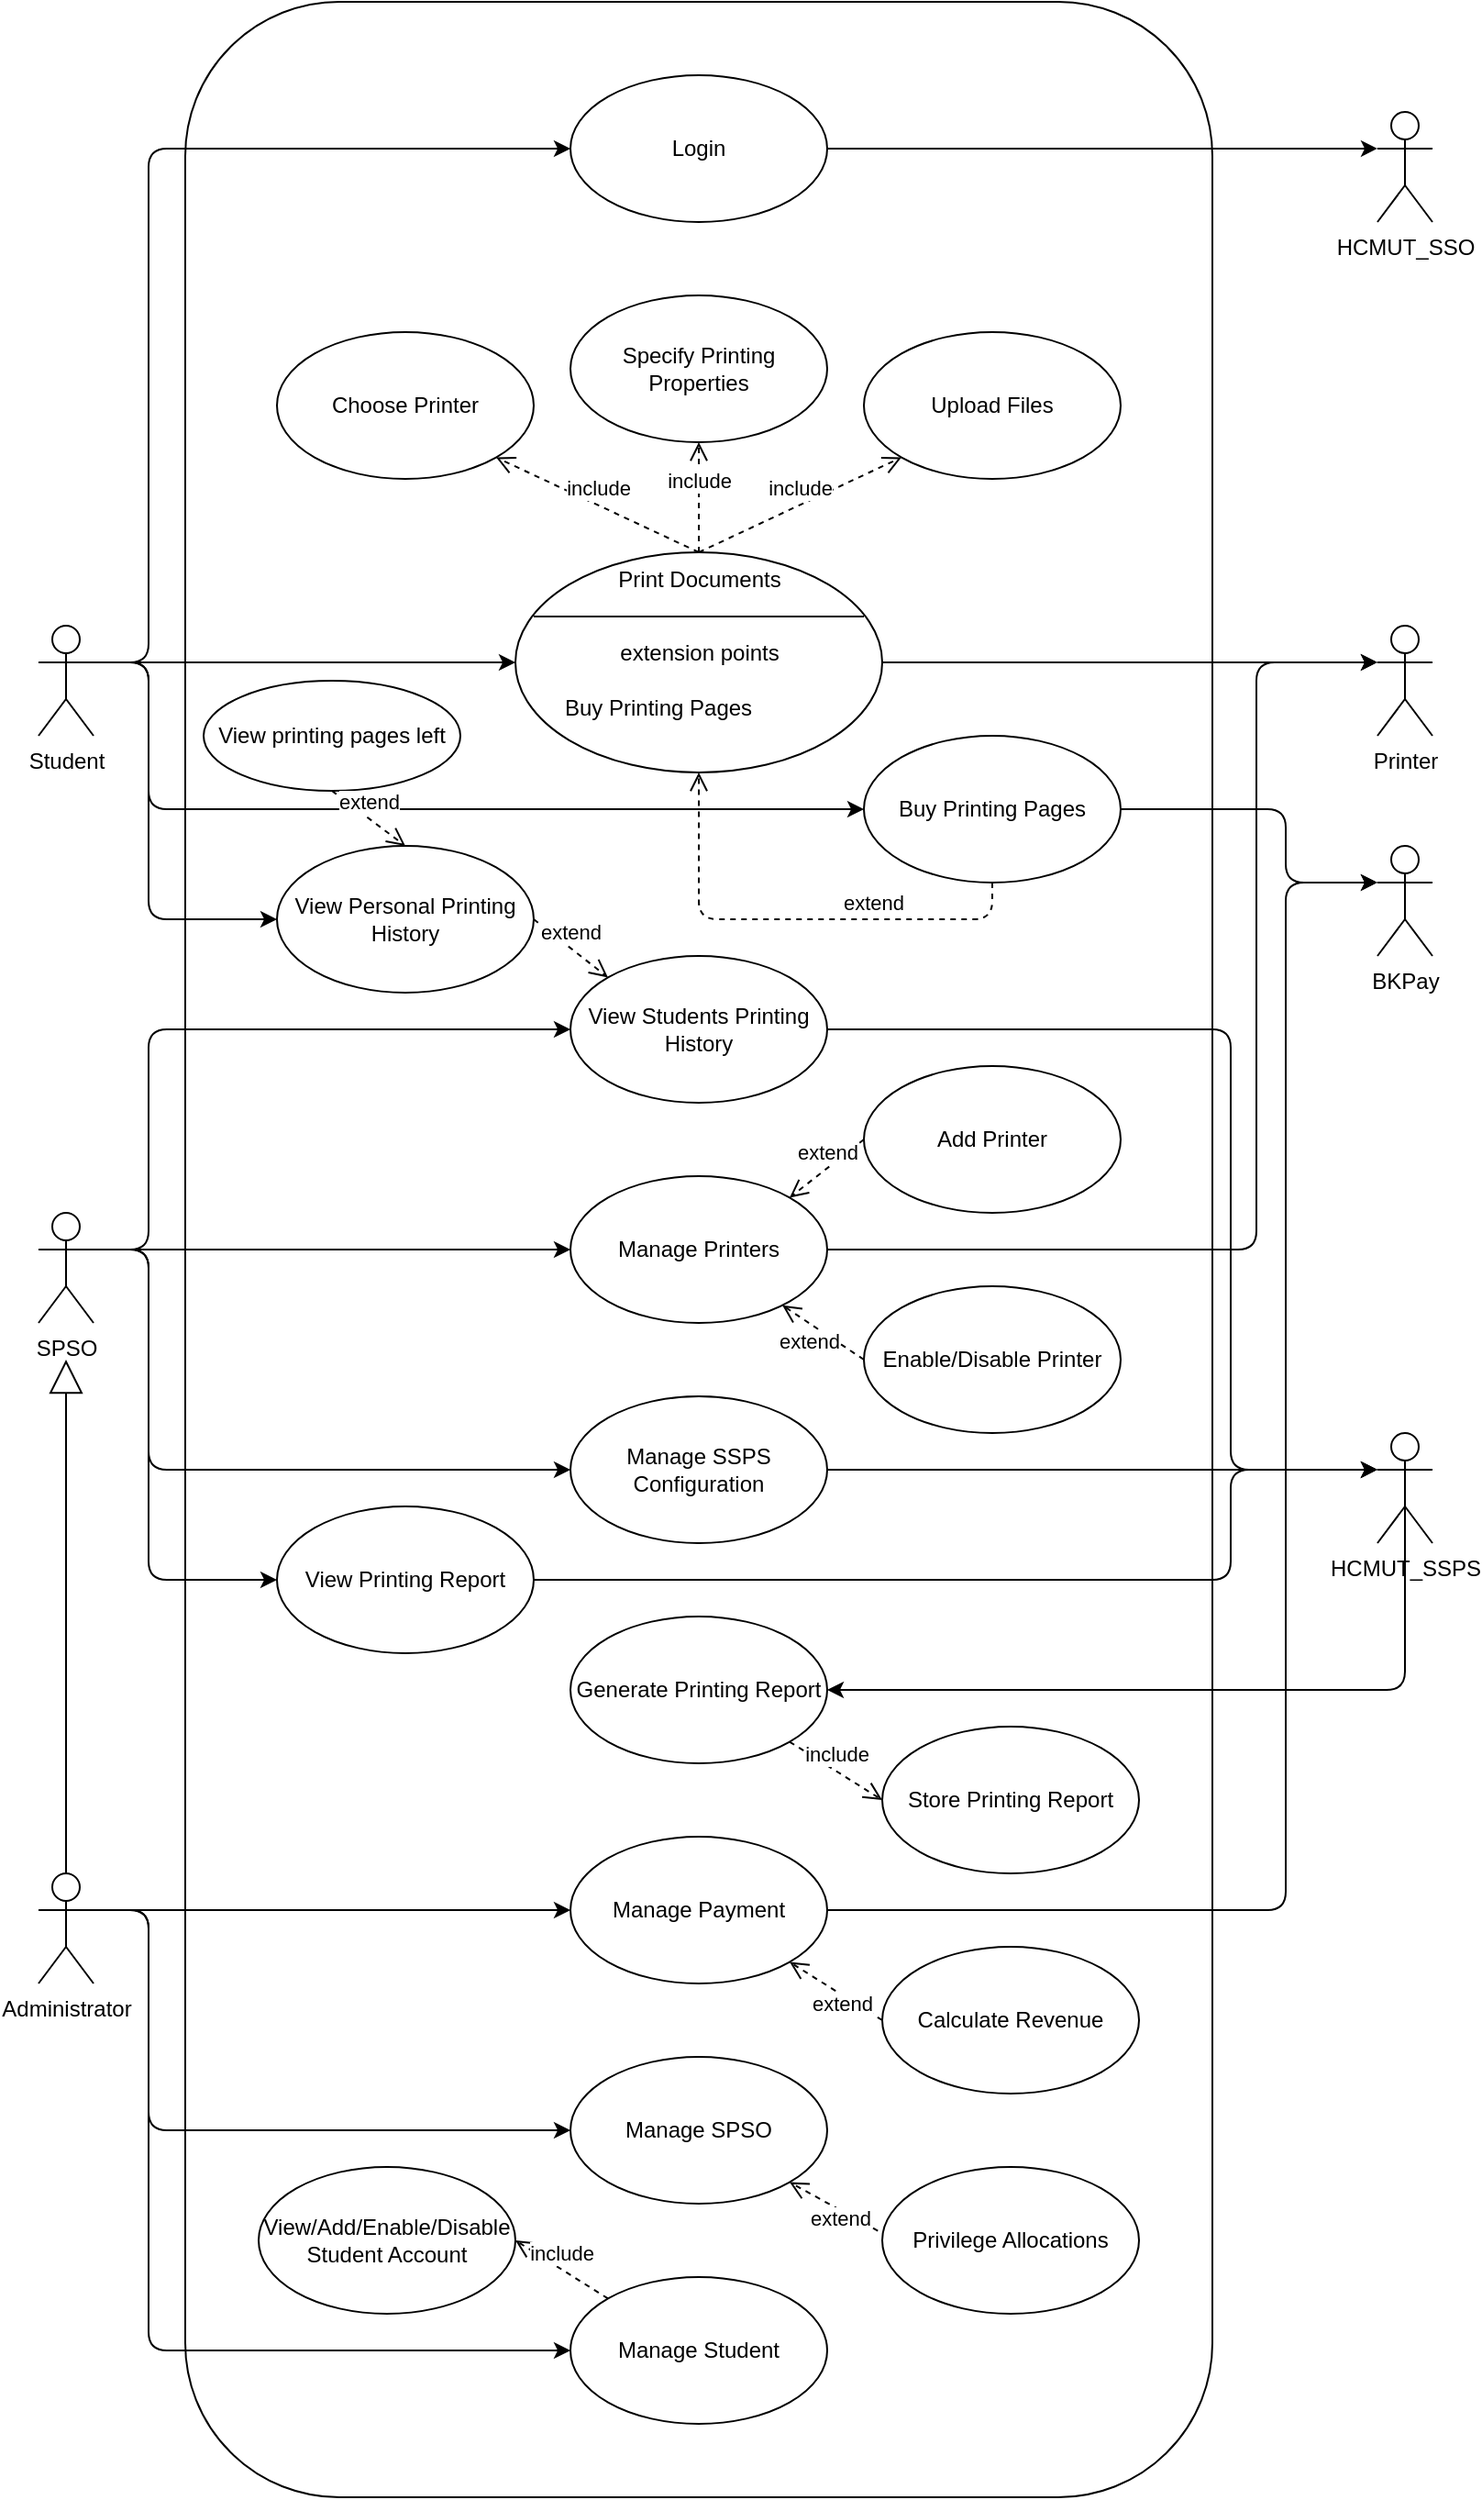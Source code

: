 <mxfile>
    <diagram id="rxY9WlwLN_OVzkIasNs6" name="System">
        <mxGraphModel dx="1006" dy="804" grid="1" gridSize="10" guides="1" tooltips="1" connect="1" arrows="1" fold="1" page="1" pageScale="1" pageWidth="850" pageHeight="1100" math="0" shadow="0">
            <root>
                <mxCell id="0"/>
                <mxCell id="1" parent="0"/>
                <mxCell id="Jy9FdeVfNQHREC3j2bAo-134" value="" style="rounded=1;whiteSpace=wrap;html=1;fillColor=none;" vertex="1" parent="1">
                    <mxGeometry x="120" y="40" width="560" height="1360" as="geometry"/>
                </mxCell>
                <mxCell id="105" style="edgeStyle=none;html=1;exitX=1;exitY=0.333;exitDx=0;exitDy=0;exitPerimeter=0;entryX=0;entryY=0.5;entryDx=0;entryDy=0;" edge="1" parent="1" source="6" target="91">
                    <mxGeometry relative="1" as="geometry">
                        <Array as="points">
                            <mxPoint x="100" y="720"/>
                            <mxPoint x="100" y="900"/>
                        </Array>
                    </mxGeometry>
                </mxCell>
                <mxCell id="89" style="edgeStyle=none;html=1;exitX=1;exitY=0.333;exitDx=0;exitDy=0;exitPerimeter=0;entryX=0;entryY=0.5;entryDx=0;entryDy=0;" edge="1" parent="1" source="7" target="58">
                    <mxGeometry relative="1" as="geometry"/>
                </mxCell>
                <mxCell id="8" value="Upload Files" style="ellipse;whiteSpace=wrap;html=1;" parent="1" vertex="1">
                    <mxGeometry x="490" y="220" width="140" height="80" as="geometry"/>
                </mxCell>
                <mxCell id="9" value="Choose Printer" style="ellipse;whiteSpace=wrap;html=1;" parent="1" vertex="1">
                    <mxGeometry x="170" y="220" width="140" height="80" as="geometry"/>
                </mxCell>
                <mxCell id="21" style="edgeStyle=none;html=1;entryX=0;entryY=0.333;entryDx=0;entryDy=0;entryPerimeter=0;" parent="1" target="15" edge="1">
                    <mxGeometry relative="1" as="geometry">
                        <mxPoint x="500" y="400" as="sourcePoint"/>
                    </mxGeometry>
                </mxCell>
                <mxCell id="18" value="Specify Printing Properties" style="ellipse;whiteSpace=wrap;html=1;" parent="1" vertex="1">
                    <mxGeometry x="330" y="200" width="140" height="80" as="geometry"/>
                </mxCell>
                <mxCell id="22" value="include" style="html=1;verticalAlign=bottom;endArrow=open;dashed=1;endSize=8;exitX=0.5;exitY=0;exitDx=0;exitDy=0;entryX=1;entryY=1;entryDx=0;entryDy=0;" parent="1" source="72" target="9" edge="1">
                    <mxGeometry relative="1" as="geometry">
                        <mxPoint x="400" y="320" as="sourcePoint"/>
                        <mxPoint x="430" y="380" as="targetPoint"/>
                    </mxGeometry>
                </mxCell>
                <mxCell id="133" style="edgeStyle=none;html=1;exitX=1;exitY=0.333;exitDx=0;exitDy=0;exitPerimeter=0;entryX=0;entryY=0.5;entryDx=0;entryDy=0;" edge="1" parent="1" source="2" target="59">
                    <mxGeometry relative="1" as="geometry">
                        <Array as="points">
                            <mxPoint x="100" y="400"/>
                            <mxPoint x="100" y="480"/>
                        </Array>
                    </mxGeometry>
                </mxCell>
                <mxCell id="2" value="Student" style="shape=umlActor;verticalLabelPosition=bottom;verticalAlign=top;html=1;" parent="1" vertex="1">
                    <mxGeometry x="40" y="380" width="30" height="60" as="geometry"/>
                </mxCell>
                <mxCell id="15" value="Printer" style="shape=umlActor;verticalLabelPosition=bottom;verticalAlign=top;html=1;" parent="1" vertex="1">
                    <mxGeometry x="770" y="380" width="30" height="60" as="geometry"/>
                </mxCell>
                <mxCell id="25" value="include" style="html=1;verticalAlign=bottom;endArrow=open;dashed=1;endSize=8;exitX=0.5;exitY=0;exitDx=0;exitDy=0;entryX=0;entryY=1;entryDx=0;entryDy=0;" parent="1" source="72" target="8" edge="1">
                    <mxGeometry relative="1" as="geometry">
                        <mxPoint x="400" y="320" as="sourcePoint"/>
                        <mxPoint x="400" y="450" as="targetPoint"/>
                    </mxGeometry>
                </mxCell>
                <mxCell id="26" value="include" style="html=1;verticalAlign=bottom;endArrow=open;dashed=1;endSize=8;exitX=0.5;exitY=0;exitDx=0;exitDy=0;entryX=0.5;entryY=1;entryDx=0;entryDy=0;" parent="1" source="72" target="18" edge="1">
                    <mxGeometry relative="1" as="geometry">
                        <mxPoint x="400" y="320" as="sourcePoint"/>
                        <mxPoint x="410" y="460" as="targetPoint"/>
                    </mxGeometry>
                </mxCell>
                <mxCell id="43" value="" style="endArrow=block;endSize=16;endFill=0;html=1;exitX=0.5;exitY=0;exitDx=0;exitDy=0;exitPerimeter=0;" parent="1" source="7" edge="1">
                    <mxGeometry width="160" relative="1" as="geometry">
                        <mxPoint x="-510" y="610" as="sourcePoint"/>
                        <mxPoint x="55" y="780" as="targetPoint"/>
                        <Array as="points"/>
                    </mxGeometry>
                </mxCell>
                <mxCell id="103" style="edgeStyle=none;html=1;exitX=1;exitY=0.5;exitDx=0;exitDy=0;entryX=0;entryY=0.333;entryDx=0;entryDy=0;entryPerimeter=0;" edge="1" parent="1" target="15">
                    <mxGeometry relative="1" as="geometry">
                        <Array as="points">
                            <mxPoint x="704" y="720"/>
                            <mxPoint x="704" y="400"/>
                        </Array>
                        <mxPoint x="464" y="720" as="sourcePoint"/>
                        <mxPoint x="746" y="380" as="targetPoint"/>
                    </mxGeometry>
                </mxCell>
                <mxCell id="102" style="edgeStyle=none;html=1;exitX=1;exitY=0.5;exitDx=0;exitDy=0;entryX=0;entryY=0.333;entryDx=0;entryDy=0;entryPerimeter=0;" edge="1" parent="1" source="58" target="60">
                    <mxGeometry relative="1" as="geometry">
                        <Array as="points">
                            <mxPoint x="720" y="1080"/>
                            <mxPoint x="720" y="520"/>
                        </Array>
                        <mxPoint x="492" y="1080" as="sourcePoint"/>
                        <mxPoint x="776" y="520" as="targetPoint"/>
                    </mxGeometry>
                </mxCell>
                <mxCell id="79" style="edgeStyle=none;html=1;exitX=1;exitY=0.5;exitDx=0;exitDy=0;entryX=0;entryY=0.333;entryDx=0;entryDy=0;entryPerimeter=0;" edge="1" parent="1" source="59" target="60">
                    <mxGeometry relative="1" as="geometry">
                        <Array as="points">
                            <mxPoint x="720" y="480"/>
                            <mxPoint x="720" y="520"/>
                        </Array>
                    </mxGeometry>
                </mxCell>
                <mxCell id="60" value="BKPay" style="shape=umlActor;verticalLabelPosition=bottom;verticalAlign=top;html=1;" vertex="1" parent="1">
                    <mxGeometry x="770" y="500" width="30" height="60" as="geometry"/>
                </mxCell>
                <mxCell id="63" value="HCMUT_SSO" style="shape=umlActor;verticalLabelPosition=bottom;verticalAlign=top;html=1;" vertex="1" parent="1">
                    <mxGeometry x="770" y="100" width="30" height="60" as="geometry"/>
                </mxCell>
                <mxCell id="80" style="edgeStyle=none;html=1;exitX=1;exitY=0.5;exitDx=0;exitDy=0;entryX=0;entryY=0.333;entryDx=0;entryDy=0;entryPerimeter=0;" edge="1" parent="1" source="64" target="63">
                    <mxGeometry relative="1" as="geometry"/>
                </mxCell>
                <mxCell id="104" style="edgeStyle=none;html=1;exitX=1;exitY=0.5;exitDx=0;exitDy=0;entryX=0;entryY=0.333;entryDx=0;entryDy=0;entryPerimeter=0;" edge="1" parent="1" source="65" target="77">
                    <mxGeometry relative="1" as="geometry">
                        <Array as="points">
                            <mxPoint x="690" y="600"/>
                            <mxPoint x="690" y="840"/>
                        </Array>
                    </mxGeometry>
                </mxCell>
                <mxCell id="88" style="edgeStyle=none;html=1;exitX=1;exitY=0.5;exitDx=0;exitDy=0;entryX=0;entryY=0.333;entryDx=0;entryDy=0;entryPerimeter=0;" edge="1" parent="1" source="66" target="77">
                    <mxGeometry relative="1" as="geometry"/>
                </mxCell>
                <mxCell id="67" value="Generate Printing Report" style="ellipse;whiteSpace=wrap;html=1;" vertex="1" parent="1">
                    <mxGeometry x="330" y="920" width="140" height="80" as="geometry"/>
                </mxCell>
                <mxCell id="71" value="" style="shape=ellipse;container=1;horizontal=1;horizontalStack=0;resizeParent=1;resizeParentMax=0;resizeLast=0;html=1;dashed=0;collapsible=0;" vertex="1" parent="1">
                    <mxGeometry x="300" y="340" width="200" height="120" as="geometry"/>
                </mxCell>
                <mxCell id="72" value="&lt;span style=&quot;&quot;&gt;Print Documents&lt;/span&gt;" style="html=1;strokeColor=none;fillColor=none;align=center;verticalAlign=middle;rotatable=0;" vertex="1" parent="71">
                    <mxGeometry width="200" height="30" as="geometry"/>
                </mxCell>
                <mxCell id="73" value="" style="line;strokeWidth=1;fillColor=none;rotatable=0;labelPosition=right;points=[];portConstraint=eastwest;dashed=0;resizeWidth=1;" vertex="1" parent="71">
                    <mxGeometry x="10" y="30" width="180" height="10" as="geometry"/>
                </mxCell>
                <mxCell id="74" value="extension points" style="text;html=1;align=center;verticalAlign=middle;rotatable=0;fillColor=none;strokeColor=none;" vertex="1" parent="71">
                    <mxGeometry y="40" width="200" height="30" as="geometry"/>
                </mxCell>
                <mxCell id="75" value="&lt;span style=&quot;text-align: center;&quot;&gt;Buy Printing Pages&lt;/span&gt;" style="text;html=1;align=left;verticalAlign=middle;rotatable=0;spacingLeft=25;fillColor=none;strokeColor=none;" vertex="1" parent="71">
                    <mxGeometry y="70" width="200" height="30" as="geometry"/>
                </mxCell>
                <mxCell id="76" value="extend" style="html=1;verticalAlign=bottom;endArrow=open;dashed=1;endSize=8;exitX=0.5;exitY=1;exitDx=0;exitDy=0;entryX=0.5;entryY=1;entryDx=0;entryDy=0;" edge="1" parent="1" source="59" target="71">
                    <mxGeometry x="-0.333" relative="1" as="geometry">
                        <mxPoint x="280" y="500" as="sourcePoint"/>
                        <mxPoint x="120" y="500" as="targetPoint"/>
                        <mxPoint x="1" as="offset"/>
                        <Array as="points">
                            <mxPoint x="560" y="540"/>
                            <mxPoint x="400" y="540"/>
                        </Array>
                    </mxGeometry>
                </mxCell>
                <mxCell id="94" style="edgeStyle=none;html=1;entryX=1;entryY=0.5;entryDx=0;entryDy=0;exitX=0.5;exitY=0.5;exitDx=0;exitDy=0;exitPerimeter=0;" edge="1" parent="1" source="77" target="67">
                    <mxGeometry relative="1" as="geometry">
                        <Array as="points">
                            <mxPoint x="785" y="960"/>
                            <mxPoint x="700" y="960"/>
                            <mxPoint x="590" y="960"/>
                        </Array>
                        <mxPoint x="770" y="902" as="sourcePoint"/>
                        <mxPoint x="470" y="982" as="targetPoint"/>
                    </mxGeometry>
                </mxCell>
                <mxCell id="82" value="Add Printer" style="ellipse;whiteSpace=wrap;html=1;" vertex="1" parent="1">
                    <mxGeometry x="490" y="620" width="140" height="80" as="geometry"/>
                </mxCell>
                <mxCell id="59" value="Buy Printing Pages" style="ellipse;whiteSpace=wrap;html=1;" vertex="1" parent="1">
                    <mxGeometry x="490" y="440" width="140" height="80" as="geometry"/>
                </mxCell>
                <mxCell id="64" value="Login" style="ellipse;whiteSpace=wrap;html=1;" vertex="1" parent="1">
                    <mxGeometry x="330" y="80" width="140" height="80" as="geometry"/>
                </mxCell>
                <mxCell id="83" value="Enable/Disable Printer" style="ellipse;whiteSpace=wrap;html=1;" vertex="1" parent="1">
                    <mxGeometry x="490" y="740" width="140" height="80" as="geometry"/>
                </mxCell>
                <mxCell id="90" value="Store Printing Report" style="ellipse;whiteSpace=wrap;html=1;" vertex="1" parent="1">
                    <mxGeometry x="500" y="980" width="140" height="80" as="geometry"/>
                </mxCell>
                <mxCell id="66" value="Manage SSPS Configuration" style="ellipse;whiteSpace=wrap;html=1;" vertex="1" parent="1">
                    <mxGeometry x="330" y="800" width="140" height="80" as="geometry"/>
                </mxCell>
                <mxCell id="111" style="edgeStyle=none;html=1;exitX=1;exitY=0.333;exitDx=0;exitDy=0;exitPerimeter=0;entryX=0;entryY=0.5;entryDx=0;entryDy=0;" edge="1" parent="1" source="7" target="108">
                    <mxGeometry relative="1" as="geometry">
                        <Array as="points">
                            <mxPoint x="100" y="1080"/>
                            <mxPoint x="100" y="1320"/>
                        </Array>
                    </mxGeometry>
                </mxCell>
                <mxCell id="106" style="edgeStyle=none;html=1;exitX=1;exitY=0.5;exitDx=0;exitDy=0;entryX=0;entryY=0.333;entryDx=0;entryDy=0;entryPerimeter=0;" edge="1" parent="1" source="91" target="77">
                    <mxGeometry relative="1" as="geometry">
                        <mxPoint x="730" y="840" as="targetPoint"/>
                        <Array as="points">
                            <mxPoint x="690" y="900"/>
                            <mxPoint x="690" y="840"/>
                        </Array>
                    </mxGeometry>
                </mxCell>
                <mxCell id="92" value="include" style="html=1;verticalAlign=bottom;endArrow=open;dashed=1;endSize=8;exitX=1;exitY=1;exitDx=0;exitDy=0;entryX=0;entryY=0.5;entryDx=0;entryDy=0;" edge="1" parent="1" source="67" target="90">
                    <mxGeometry relative="1" as="geometry">
                        <mxPoint x="459.497" y="758.284" as="sourcePoint"/>
                        <mxPoint x="500" y="790" as="targetPoint"/>
                        <mxPoint as="offset"/>
                    </mxGeometry>
                </mxCell>
                <mxCell id="77" value="HCMUT_SSPS" style="shape=umlActor;verticalLabelPosition=bottom;verticalAlign=top;html=1;" vertex="1" parent="1">
                    <mxGeometry x="770" y="820" width="30" height="60" as="geometry"/>
                </mxCell>
                <mxCell id="96" style="edgeStyle=none;html=1;exitX=1;exitY=0.333;exitDx=0;exitDy=0;exitPerimeter=0;entryX=0;entryY=0.5;entryDx=0;entryDy=0;" edge="1" parent="1" source="2" target="64">
                    <mxGeometry relative="1" as="geometry">
                        <mxPoint x="80" y="410" as="sourcePoint"/>
                        <mxPoint x="310" y="410" as="targetPoint"/>
                        <Array as="points">
                            <mxPoint x="100" y="400"/>
                            <mxPoint x="100" y="120"/>
                        </Array>
                    </mxGeometry>
                </mxCell>
                <mxCell id="97" style="edgeStyle=none;html=1;exitX=1;exitY=0.333;exitDx=0;exitDy=0;exitPerimeter=0;entryX=0;entryY=0.5;entryDx=0;entryDy=0;" edge="1" parent="1" source="2" target="68">
                    <mxGeometry relative="1" as="geometry">
                        <mxPoint x="80" y="410" as="sourcePoint"/>
                        <mxPoint x="310" y="410" as="targetPoint"/>
                        <Array as="points">
                            <mxPoint x="100" y="400"/>
                            <mxPoint x="100" y="540"/>
                        </Array>
                    </mxGeometry>
                </mxCell>
                <mxCell id="98" style="edgeStyle=none;html=1;exitX=1;exitY=0.333;exitDx=0;exitDy=0;exitPerimeter=0;entryX=0;entryY=0.5;entryDx=0;entryDy=0;" edge="1" parent="1" source="6" target="56">
                    <mxGeometry relative="1" as="geometry">
                        <mxPoint x="80" y="410" as="sourcePoint"/>
                        <mxPoint x="310" y="410" as="targetPoint"/>
                    </mxGeometry>
                </mxCell>
                <mxCell id="99" style="edgeStyle=none;html=1;exitX=1;exitY=0.333;exitDx=0;exitDy=0;exitPerimeter=0;entryX=0;entryY=0.5;entryDx=0;entryDy=0;" edge="1" parent="1" source="6" target="65">
                    <mxGeometry relative="1" as="geometry">
                        <mxPoint x="80" y="730" as="sourcePoint"/>
                        <mxPoint x="340" y="730" as="targetPoint"/>
                        <Array as="points">
                            <mxPoint x="100" y="720"/>
                            <mxPoint x="100" y="600"/>
                        </Array>
                    </mxGeometry>
                </mxCell>
                <mxCell id="100" style="edgeStyle=none;html=1;exitX=1;exitY=0.333;exitDx=0;exitDy=0;exitPerimeter=0;entryX=0;entryY=0.5;entryDx=0;entryDy=0;" edge="1" parent="1" source="6" target="66">
                    <mxGeometry relative="1" as="geometry">
                        <mxPoint x="80" y="730" as="sourcePoint"/>
                        <mxPoint x="340" y="730" as="targetPoint"/>
                        <Array as="points">
                            <mxPoint x="100" y="720"/>
                            <mxPoint x="100" y="840"/>
                        </Array>
                    </mxGeometry>
                </mxCell>
                <mxCell id="107" value="Manage SPSO" style="ellipse;whiteSpace=wrap;html=1;" vertex="1" parent="1">
                    <mxGeometry x="330" y="1160" width="140" height="80" as="geometry"/>
                </mxCell>
                <mxCell id="58" value="Manage Payment" style="ellipse;whiteSpace=wrap;html=1;" vertex="1" parent="1">
                    <mxGeometry x="330" y="1040" width="140" height="80" as="geometry"/>
                </mxCell>
                <mxCell id="56" value="Manage Printers" style="ellipse;whiteSpace=wrap;html=1;" vertex="1" parent="1">
                    <mxGeometry x="330" y="680" width="140" height="80" as="geometry"/>
                </mxCell>
                <mxCell id="65" value="View Students Printing History" style="ellipse;whiteSpace=wrap;html=1;" vertex="1" parent="1">
                    <mxGeometry x="330" y="560" width="140" height="80" as="geometry"/>
                </mxCell>
                <mxCell id="6" value="SPSO" style="shape=umlActor;verticalLabelPosition=bottom;verticalAlign=top;html=1;" parent="1" vertex="1">
                    <mxGeometry x="40" y="700" width="30" height="60" as="geometry"/>
                </mxCell>
                <mxCell id="91" value="View Printing Report" style="ellipse;whiteSpace=wrap;html=1;" vertex="1" parent="1">
                    <mxGeometry x="170" y="860" width="140" height="80" as="geometry"/>
                </mxCell>
                <mxCell id="108" value="Manage Student" style="ellipse;whiteSpace=wrap;html=1;" vertex="1" parent="1">
                    <mxGeometry x="330" y="1280" width="140" height="80" as="geometry"/>
                </mxCell>
                <mxCell id="109" style="edgeStyle=none;html=1;exitX=1;exitY=0.333;exitDx=0;exitDy=0;exitPerimeter=0;entryX=0;entryY=0.5;entryDx=0;entryDy=0;" edge="1" parent="1" source="7" target="107">
                    <mxGeometry relative="1" as="geometry">
                        <mxPoint x="80" y="1090" as="sourcePoint"/>
                        <mxPoint x="340" y="1090" as="targetPoint"/>
                        <Array as="points">
                            <mxPoint x="100" y="1080"/>
                            <mxPoint x="100" y="1200"/>
                        </Array>
                    </mxGeometry>
                </mxCell>
                <mxCell id="7" value="Administrator" style="shape=umlActor;verticalLabelPosition=bottom;verticalAlign=top;html=1;" parent="1" vertex="1">
                    <mxGeometry x="40" y="1060" width="30" height="60" as="geometry"/>
                </mxCell>
                <mxCell id="113" value="Calculate Revenue" style="ellipse;whiteSpace=wrap;html=1;" vertex="1" parent="1">
                    <mxGeometry x="500" y="1100" width="140" height="80" as="geometry"/>
                </mxCell>
                <mxCell id="119" value="View printing pages left" style="ellipse;whiteSpace=wrap;html=1;" vertex="1" parent="1">
                    <mxGeometry x="130" y="410" width="140" height="60" as="geometry"/>
                </mxCell>
                <mxCell id="19" style="edgeStyle=none;html=1;exitX=1;exitY=0.333;exitDx=0;exitDy=0;exitPerimeter=0;" parent="1" source="2" target="71" edge="1">
                    <mxGeometry relative="1" as="geometry">
                        <mxPoint x="330.0" y="360" as="targetPoint"/>
                    </mxGeometry>
                </mxCell>
                <mxCell id="68" value="View Personal Printing History" style="ellipse;whiteSpace=wrap;html=1;" vertex="1" parent="1">
                    <mxGeometry x="170" y="500" width="140" height="80" as="geometry"/>
                </mxCell>
                <mxCell id="121" value="extend" style="html=1;verticalAlign=bottom;endArrow=open;dashed=1;endSize=8;exitX=0;exitY=0.5;exitDx=0;exitDy=0;entryX=1;entryY=0;entryDx=0;entryDy=0;" edge="1" parent="1" source="82" target="56">
                    <mxGeometry relative="1" as="geometry">
                        <mxPoint x="480" y="670" as="sourcePoint"/>
                        <mxPoint x="320" y="670" as="targetPoint"/>
                        <mxPoint as="offset"/>
                    </mxGeometry>
                </mxCell>
                <mxCell id="122" value="extend" style="html=1;verticalAlign=bottom;endArrow=open;dashed=1;endSize=8;exitX=0;exitY=0.5;exitDx=0;exitDy=0;" edge="1" parent="1" source="83" target="56">
                    <mxGeometry x="-0.065" y="17" relative="1" as="geometry">
                        <mxPoint x="500" y="670" as="sourcePoint"/>
                        <mxPoint x="459.497" y="701.716" as="targetPoint"/>
                        <mxPoint y="-1" as="offset"/>
                    </mxGeometry>
                </mxCell>
                <mxCell id="124" value="extend" style="html=1;verticalAlign=bottom;endArrow=open;dashed=1;endSize=8;exitX=0;exitY=0.5;exitDx=0;exitDy=0;entryX=1;entryY=1;entryDx=0;entryDy=0;" edge="1" parent="1" source="113" target="58">
                    <mxGeometry x="-0.387" y="12" relative="1" as="geometry">
                        <mxPoint x="484.44" y="1159.63" as="sourcePoint"/>
                        <mxPoint x="439.995" y="1130.0" as="targetPoint"/>
                        <mxPoint as="offset"/>
                    </mxGeometry>
                </mxCell>
                <mxCell id="127" value="Privilege Allocations" style="ellipse;whiteSpace=wrap;html=1;" vertex="1" parent="1">
                    <mxGeometry x="500" y="1220" width="140" height="80" as="geometry"/>
                </mxCell>
                <mxCell id="128" value="View/Add/Enable/Disable Student Account" style="ellipse;whiteSpace=wrap;html=1;" vertex="1" parent="1">
                    <mxGeometry x="160" y="1220" width="140" height="80" as="geometry"/>
                </mxCell>
                <mxCell id="129" value="extend" style="html=1;verticalAlign=bottom;endArrow=open;dashed=1;endSize=8;exitX=-0.017;exitY=0.435;exitDx=0;exitDy=0;entryX=1;entryY=1;entryDx=0;entryDy=0;exitPerimeter=0;" edge="1" parent="1" source="127" target="107">
                    <mxGeometry x="-0.387" y="12" relative="1" as="geometry">
                        <mxPoint x="510" y="1140" as="sourcePoint"/>
                        <mxPoint x="459.497" y="1118.284" as="targetPoint"/>
                        <mxPoint as="offset"/>
                    </mxGeometry>
                </mxCell>
                <mxCell id="132" value="include" style="html=1;verticalAlign=bottom;endArrow=open;dashed=1;endSize=8;exitX=0;exitY=0;exitDx=0;exitDy=0;entryX=1;entryY=0.5;entryDx=0;entryDy=0;" edge="1" parent="1" source="108" target="128">
                    <mxGeometry relative="1" as="geometry">
                        <mxPoint x="487.223" y="1283.44" as="sourcePoint"/>
                        <mxPoint x="528.0" y="1315.0" as="targetPoint"/>
                        <mxPoint as="offset"/>
                        <Array as="points"/>
                    </mxGeometry>
                </mxCell>
                <mxCell id="z7eWb2TsPnCCRW73bat6-134" value="extend" style="html=1;verticalAlign=bottom;endArrow=open;dashed=1;endSize=8;exitX=1;exitY=0.5;exitDx=0;exitDy=0;entryX=0;entryY=0;entryDx=0;entryDy=0;" edge="1" parent="1" source="68" target="65">
                    <mxGeometry relative="1" as="geometry">
                        <mxPoint x="500" y="670" as="sourcePoint"/>
                        <mxPoint x="459.288" y="701.597" as="targetPoint"/>
                        <mxPoint as="offset"/>
                    </mxGeometry>
                </mxCell>
                <mxCell id="z7eWb2TsPnCCRW73bat6-135" value="extend" style="html=1;verticalAlign=bottom;endArrow=open;dashed=1;endSize=8;entryX=0.5;entryY=0;entryDx=0;entryDy=0;" edge="1" parent="1" target="68">
                    <mxGeometry relative="1" as="geometry">
                        <mxPoint x="200" y="470" as="sourcePoint"/>
                        <mxPoint x="360.503" y="581.716" as="targetPoint"/>
                        <mxPoint as="offset"/>
                    </mxGeometry>
                </mxCell>
            </root>
        </mxGraphModel>
    </diagram>
    <diagram id="9YGToSutav_8-7nSSWgZ" name="Print Documents">
        <mxGraphModel dx="880" dy="-396" grid="1" gridSize="10" guides="1" tooltips="1" connect="1" arrows="1" fold="1" page="1" pageScale="1" pageWidth="850" pageHeight="1100" math="0" shadow="0">
            <root>
                <mxCell id="0"/>
                <mxCell id="1" parent="0"/>
                <mxCell id="-KRwLj1AghcuRzSM5pnS-1" value="Upload Files" style="ellipse;whiteSpace=wrap;html=1;" vertex="1" parent="1">
                    <mxGeometry x="490" y="1340" width="140" height="80" as="geometry"/>
                </mxCell>
                <mxCell id="-KRwLj1AghcuRzSM5pnS-20" value="extend" style="html=1;verticalAlign=bottom;endArrow=open;dashed=1;endSize=8;exitX=0.5;exitY=0;exitDx=0;exitDy=0;entryX=0.5;entryY=1;entryDx=0;entryDy=0;" edge="1" parent="1" source="-KRwLj1AghcuRzSM5pnS-18" target="-KRwLj1AghcuRzSM5pnS-12">
                    <mxGeometry relative="1" as="geometry">
                        <mxPoint x="-310" y="1670" as="sourcePoint"/>
                        <mxPoint x="-460.0" y="1670" as="targetPoint"/>
                        <mxPoint as="offset"/>
                    </mxGeometry>
                </mxCell>
                <mxCell id="-KRwLj1AghcuRzSM5pnS-21" value="" style="rounded=1;whiteSpace=wrap;html=1;fillColor=none;" vertex="1" parent="1">
                    <mxGeometry x="140" y="1300" width="520" height="480" as="geometry"/>
                </mxCell>
                <mxCell id="-KRwLj1AghcuRzSM5pnS-2" value="Choose Printer" style="ellipse;whiteSpace=wrap;html=1;" vertex="1" parent="1">
                    <mxGeometry x="170" y="1340" width="140" height="80" as="geometry"/>
                </mxCell>
                <mxCell id="-KRwLj1AghcuRzSM5pnS-3" style="edgeStyle=none;html=1;entryX=0;entryY=0.333;entryDx=0;entryDy=0;entryPerimeter=0;" edge="1" parent="1" target="-KRwLj1AghcuRzSM5pnS-8">
                    <mxGeometry relative="1" as="geometry">
                        <mxPoint x="500" y="1520" as="sourcePoint"/>
                    </mxGeometry>
                </mxCell>
                <mxCell id="-KRwLj1AghcuRzSM5pnS-4" value="Specify Printing Properties" style="ellipse;whiteSpace=wrap;html=1;" vertex="1" parent="1">
                    <mxGeometry x="330" y="1320" width="140" height="80" as="geometry"/>
                </mxCell>
                <mxCell id="-KRwLj1AghcuRzSM5pnS-5" value="include" style="html=1;verticalAlign=bottom;endArrow=open;dashed=1;endSize=8;exitX=0.5;exitY=0;exitDx=0;exitDy=0;entryX=1;entryY=1;entryDx=0;entryDy=0;" edge="1" parent="1" source="-KRwLj1AghcuRzSM5pnS-13" target="-KRwLj1AghcuRzSM5pnS-2">
                    <mxGeometry relative="1" as="geometry">
                        <mxPoint x="400" y="1440" as="sourcePoint"/>
                        <mxPoint x="430" y="1500" as="targetPoint"/>
                    </mxGeometry>
                </mxCell>
                <mxCell id="-KRwLj1AghcuRzSM5pnS-6" style="edgeStyle=none;html=1;exitX=1;exitY=0.333;exitDx=0;exitDy=0;exitPerimeter=0;entryX=0;entryY=0.5;entryDx=0;entryDy=0;" edge="1" parent="1" source="-KRwLj1AghcuRzSM5pnS-7" target="-KRwLj1AghcuRzSM5pnS-18">
                    <mxGeometry relative="1" as="geometry">
                        <Array as="points">
                            <mxPoint x="80" y="1520"/>
                            <mxPoint x="80" y="1720"/>
                        </Array>
                    </mxGeometry>
                </mxCell>
                <mxCell id="-KRwLj1AghcuRzSM5pnS-7" value="Student" style="shape=umlActor;verticalLabelPosition=bottom;verticalAlign=top;html=1;" vertex="1" parent="1">
                    <mxGeometry x="40" y="1500" width="30" height="60" as="geometry"/>
                </mxCell>
                <mxCell id="-KRwLj1AghcuRzSM5pnS-8" value="Printer" style="shape=umlActor;verticalLabelPosition=bottom;verticalAlign=top;html=1;" vertex="1" parent="1">
                    <mxGeometry x="730" y="1500" width="30" height="60" as="geometry"/>
                </mxCell>
                <mxCell id="-KRwLj1AghcuRzSM5pnS-9" value="include" style="html=1;verticalAlign=bottom;endArrow=open;dashed=1;endSize=8;exitX=0.5;exitY=0;exitDx=0;exitDy=0;entryX=0;entryY=1;entryDx=0;entryDy=0;" edge="1" parent="1" source="-KRwLj1AghcuRzSM5pnS-13" target="-KRwLj1AghcuRzSM5pnS-1">
                    <mxGeometry relative="1" as="geometry">
                        <mxPoint x="400" y="1440" as="sourcePoint"/>
                        <mxPoint x="400" y="1570" as="targetPoint"/>
                    </mxGeometry>
                </mxCell>
                <mxCell id="-KRwLj1AghcuRzSM5pnS-10" value="include" style="html=1;verticalAlign=bottom;endArrow=open;dashed=1;endSize=8;exitX=0.5;exitY=0;exitDx=0;exitDy=0;entryX=0.5;entryY=1;entryDx=0;entryDy=0;" edge="1" parent="1" source="-KRwLj1AghcuRzSM5pnS-13" target="-KRwLj1AghcuRzSM5pnS-4">
                    <mxGeometry relative="1" as="geometry">
                        <mxPoint x="400" y="1440" as="sourcePoint"/>
                        <mxPoint x="410" y="1580" as="targetPoint"/>
                    </mxGeometry>
                </mxCell>
                <mxCell id="-KRwLj1AghcuRzSM5pnS-11" value="BKPay" style="shape=umlActor;verticalLabelPosition=bottom;verticalAlign=top;html=1;" vertex="1" parent="1">
                    <mxGeometry x="730" y="1700" width="30" height="60" as="geometry"/>
                </mxCell>
                <mxCell id="-KRwLj1AghcuRzSM5pnS-12" value="" style="shape=ellipse;container=1;horizontal=1;horizontalStack=0;resizeParent=1;resizeParentMax=0;resizeLast=0;html=1;dashed=0;collapsible=0;" vertex="1" parent="1">
                    <mxGeometry x="300" y="1460" width="200" height="120" as="geometry"/>
                </mxCell>
                <mxCell id="-KRwLj1AghcuRzSM5pnS-13" value="&lt;span style=&quot;&quot;&gt;Print Documents&lt;/span&gt;" style="html=1;strokeColor=none;fillColor=none;align=center;verticalAlign=middle;rotatable=0;" vertex="1" parent="-KRwLj1AghcuRzSM5pnS-12">
                    <mxGeometry width="200" height="30" as="geometry"/>
                </mxCell>
                <mxCell id="-KRwLj1AghcuRzSM5pnS-14" value="" style="line;strokeWidth=1;fillColor=none;rotatable=0;labelPosition=right;points=[];portConstraint=eastwest;dashed=0;resizeWidth=1;" vertex="1" parent="-KRwLj1AghcuRzSM5pnS-12">
                    <mxGeometry x="10" y="30" width="180" height="10" as="geometry"/>
                </mxCell>
                <mxCell id="-KRwLj1AghcuRzSM5pnS-15" value="extension points" style="text;html=1;align=center;verticalAlign=middle;rotatable=0;fillColor=none;strokeColor=none;" vertex="1" parent="-KRwLj1AghcuRzSM5pnS-12">
                    <mxGeometry y="40" width="200" height="30" as="geometry"/>
                </mxCell>
                <mxCell id="-KRwLj1AghcuRzSM5pnS-16" value="&lt;span style=&quot;text-align: center;&quot;&gt;Buy Printing Pages&lt;/span&gt;" style="text;html=1;align=left;verticalAlign=middle;rotatable=0;spacingLeft=25;fillColor=none;strokeColor=none;" vertex="1" parent="-KRwLj1AghcuRzSM5pnS-12">
                    <mxGeometry y="70" width="200" height="30" as="geometry"/>
                </mxCell>
                <mxCell id="-KRwLj1AghcuRzSM5pnS-17" style="edgeStyle=none;html=1;exitX=1;exitY=0.5;exitDx=0;exitDy=0;entryX=0;entryY=0.333;entryDx=0;entryDy=0;entryPerimeter=0;" edge="1" parent="1" source="-KRwLj1AghcuRzSM5pnS-18" target="-KRwLj1AghcuRzSM5pnS-11">
                    <mxGeometry relative="1" as="geometry"/>
                </mxCell>
                <mxCell id="-KRwLj1AghcuRzSM5pnS-18" value="Buy Printing Pages" style="ellipse;whiteSpace=wrap;html=1;" vertex="1" parent="1">
                    <mxGeometry x="330" y="1680" width="140" height="80" as="geometry"/>
                </mxCell>
                <mxCell id="-KRwLj1AghcuRzSM5pnS-19" style="edgeStyle=none;html=1;exitX=1;exitY=0.333;exitDx=0;exitDy=0;exitPerimeter=0;" edge="1" parent="1" source="-KRwLj1AghcuRzSM5pnS-7" target="-KRwLj1AghcuRzSM5pnS-12">
                    <mxGeometry relative="1" as="geometry">
                        <mxPoint x="330.0" y="1480" as="targetPoint"/>
                    </mxGeometry>
                </mxCell>
            </root>
        </mxGraphModel>
    </diagram>
    <diagram id="U0W11r07Au975HFdBn_z" name="Login">
        <mxGraphModel dx="587" dy="469" grid="1" gridSize="10" guides="1" tooltips="1" connect="1" arrows="1" fold="1" page="1" pageScale="1" pageWidth="850" pageHeight="1100" math="0" shadow="0">
            <root>
                <mxCell id="0"/>
                <mxCell id="1" parent="0"/>
                <mxCell id="0jEQ4K2evg_f3bF1TvLU-1" value="" style="rounded=1;whiteSpace=wrap;html=1;fillColor=none;" vertex="1" parent="1">
                    <mxGeometry x="240" y="80" width="360" height="280" as="geometry"/>
                </mxCell>
                <mxCell id="J3IEcjRrBOwC5aj0iMPd-2" style="edgeStyle=none;html=1;exitX=1;exitY=0.333;exitDx=0;exitDy=0;exitPerimeter=0;entryX=0;entryY=0.5;entryDx=0;entryDy=0;endArrow=classic;endFill=1;" edge="1" parent="1" source="pAw-ADSLUiAoPddI6pAF-12" target="pAw-ADSLUiAoPddI6pAF-14">
                    <mxGeometry relative="1" as="geometry">
                        <Array as="points">
                            <mxPoint x="220" y="161"/>
                            <mxPoint x="220" y="240"/>
                        </Array>
                    </mxGeometry>
                </mxCell>
                <mxCell id="pAw-ADSLUiAoPddI6pAF-12" value="Student" style="shape=umlActor;verticalLabelPosition=bottom;verticalAlign=top;html=1;" vertex="1" parent="1">
                    <mxGeometry x="160" y="140" width="30" height="62" as="geometry"/>
                </mxCell>
                <mxCell id="J3IEcjRrBOwC5aj0iMPd-3" style="edgeStyle=none;html=1;exitX=1;exitY=0.5;exitDx=0;exitDy=0;entryX=0;entryY=0.333;entryDx=0;entryDy=0;entryPerimeter=0;endArrow=classic;endFill=1;" edge="1" parent="1" source="pAw-ADSLUiAoPddI6pAF-14" target="J3IEcjRrBOwC5aj0iMPd-1">
                    <mxGeometry relative="1" as="geometry"/>
                </mxCell>
                <mxCell id="pAw-ADSLUiAoPddI6pAF-14" value="Login" style="ellipse;whiteSpace=wrap;html=1;" vertex="1" parent="1">
                    <mxGeometry x="290" y="199" width="140" height="80" as="geometry"/>
                </mxCell>
                <mxCell id="J3IEcjRrBOwC5aj0iMPd-1" value="HCMUT_SSO" style="shape=umlActor;verticalLabelPosition=bottom;verticalAlign=top;html=1;" vertex="1" parent="1">
                    <mxGeometry x="650" y="217" width="30" height="62" as="geometry"/>
                </mxCell>
                <mxCell id="fIcFixNAyECaVGGKwajv-1" value="Change Password&amp;nbsp;" style="ellipse;whiteSpace=wrap;html=1;" vertex="1" parent="1">
                    <mxGeometry x="420" y="100" width="140" height="80" as="geometry"/>
                </mxCell>
                <mxCell id="21wwVRf7snCuCDkr_e9z-2" value="extend" style="html=1;verticalAlign=bottom;endArrow=open;dashed=1;endSize=8;exitX=0;exitY=1;exitDx=0;exitDy=0;entryX=1;entryY=0;entryDx=0;entryDy=0;" edge="1" parent="1" source="fIcFixNAyECaVGGKwajv-1" target="pAw-ADSLUiAoPddI6pAF-14">
                    <mxGeometry relative="1" as="geometry">
                        <mxPoint x="430.0" y="180.0" as="sourcePoint"/>
                        <mxPoint x="270.0" y="180.0" as="targetPoint"/>
                        <mxPoint as="offset"/>
                    </mxGeometry>
                </mxCell>
                <mxCell id="tjYEqISgnYH4C-8hyxrw-2" style="edgeStyle=none;html=1;exitX=1;exitY=0.333;exitDx=0;exitDy=0;exitPerimeter=0;entryX=0;entryY=0.5;entryDx=0;entryDy=0;" edge="1" parent="1" source="ggEKf-x5aFvkU_zhfuhS-1" target="pAw-ADSLUiAoPddI6pAF-14">
                    <mxGeometry relative="1" as="geometry">
                        <Array as="points">
                            <mxPoint x="220" y="280"/>
                            <mxPoint x="220" y="240"/>
                        </Array>
                    </mxGeometry>
                </mxCell>
                <mxCell id="ggEKf-x5aFvkU_zhfuhS-1" value="SPSO" style="shape=umlActor;verticalLabelPosition=bottom;verticalAlign=top;html=1;" vertex="1" parent="1">
                    <mxGeometry x="160" y="260" width="30" height="60" as="geometry"/>
                </mxCell>
            </root>
        </mxGraphModel>
    </diagram>
    <diagram id="LA7zpyK7m2dX0_MSES2g" name="View Printing History">
        <mxGraphModel dx="640" dy="512" grid="1" gridSize="10" guides="1" tooltips="1" connect="1" arrows="1" fold="1" page="1" pageScale="1" pageWidth="850" pageHeight="1100" math="0" shadow="0">
            <root>
                <mxCell id="0"/>
                <mxCell id="1" parent="0"/>
                <mxCell id="tpN-XLZkzl2ctsSw6Wa2-4" style="edgeStyle=none;html=1;exitX=1;exitY=0.5;exitDx=0;exitDy=0;" edge="1" parent="1" source="wEiMRBmT02-qAsrSFV_x-2">
                    <mxGeometry relative="1" as="geometry">
                        <mxPoint x="610" y="440" as="targetPoint"/>
                        <Array as="points">
                            <mxPoint x="580" y="560"/>
                            <mxPoint x="580" y="440"/>
                        </Array>
                    </mxGeometry>
                </mxCell>
                <mxCell id="wEiMRBmT02-qAsrSFV_x-2" value="View Students Printing History" style="ellipse;whiteSpace=wrap;html=1;" vertex="1" parent="1">
                    <mxGeometry x="330" y="520" width="140" height="80" as="geometry"/>
                </mxCell>
                <mxCell id="tpN-XLZkzl2ctsSw6Wa2-2" style="edgeStyle=none;html=1;exitX=1;exitY=0.5;exitDx=0;exitDy=0;entryX=0;entryY=0.333;entryDx=0;entryDy=0;entryPerimeter=0;" edge="1" parent="1" source="wEiMRBmT02-qAsrSFV_x-4" target="tpN-XLZkzl2ctsSw6Wa2-1">
                    <mxGeometry relative="1" as="geometry"/>
                </mxCell>
                <mxCell id="wEiMRBmT02-qAsrSFV_x-4" value="View Personal Printing History" style="ellipse;whiteSpace=wrap;html=1;" vertex="1" parent="1">
                    <mxGeometry x="330" y="400" width="140" height="80" as="geometry"/>
                </mxCell>
                <mxCell id="tpN-XLZkzl2ctsSw6Wa2-3" style="edgeStyle=none;html=1;exitX=1;exitY=0.5;exitDx=0;exitDy=0;entryX=0;entryY=0.333;entryDx=0;entryDy=0;entryPerimeter=0;" edge="1" parent="1" source="wEiMRBmT02-qAsrSFV_x-6" target="tpN-XLZkzl2ctsSw6Wa2-1">
                    <mxGeometry relative="1" as="geometry">
                        <Array as="points">
                            <mxPoint x="580" y="320"/>
                            <mxPoint x="580" y="440"/>
                        </Array>
                    </mxGeometry>
                </mxCell>
                <mxCell id="wEiMRBmT02-qAsrSFV_x-6" value="View printing pages left" style="ellipse;whiteSpace=wrap;html=1;" vertex="1" parent="1">
                    <mxGeometry x="330" y="280" width="140" height="80" as="geometry"/>
                </mxCell>
                <mxCell id="Cz6sEXB7OwgcUO0TxKRu-2" style="edgeStyle=none;html=1;exitX=1;exitY=0.333;exitDx=0;exitDy=0;exitPerimeter=0;entryX=0;entryY=0.5;entryDx=0;entryDy=0;" edge="1" parent="1" source="pCH38H2U915eL8uuLMYD-1" target="wEiMRBmT02-qAsrSFV_x-4">
                    <mxGeometry relative="1" as="geometry"/>
                </mxCell>
                <mxCell id="pCH38H2U915eL8uuLMYD-1" value="Student" style="shape=umlActor;verticalLabelPosition=bottom;verticalAlign=top;html=1;" vertex="1" parent="1">
                    <mxGeometry x="160" y="420" width="30" height="60" as="geometry"/>
                </mxCell>
                <mxCell id="Cz6sEXB7OwgcUO0TxKRu-3" style="edgeStyle=none;html=1;exitX=1;exitY=0.333;exitDx=0;exitDy=0;exitPerimeter=0;entryX=0;entryY=0.5;entryDx=0;entryDy=0;" edge="1" parent="1" source="Cz6sEXB7OwgcUO0TxKRu-1" target="wEiMRBmT02-qAsrSFV_x-2">
                    <mxGeometry relative="1" as="geometry"/>
                </mxCell>
                <mxCell id="Cz6sEXB7OwgcUO0TxKRu-1" value="SPSO" style="shape=umlActor;verticalLabelPosition=bottom;verticalAlign=top;html=1;" vertex="1" parent="1">
                    <mxGeometry x="160" y="540" width="30" height="60" as="geometry"/>
                </mxCell>
                <mxCell id="Vae54Zg5YxDntyrCt8jJ-1" value="extend" style="html=1;verticalAlign=bottom;endArrow=open;dashed=1;endSize=8;entryX=0.5;entryY=0;entryDx=0;entryDy=0;exitX=0.5;exitY=1;exitDx=0;exitDy=0;" edge="1" parent="1" source="wEiMRBmT02-qAsrSFV_x-4" target="wEiMRBmT02-qAsrSFV_x-2">
                    <mxGeometry relative="1" as="geometry">
                        <mxPoint x="240" y="390" as="sourcePoint"/>
                        <mxPoint x="280" y="420" as="targetPoint"/>
                        <mxPoint as="offset"/>
                    </mxGeometry>
                </mxCell>
                <mxCell id="Vae54Zg5YxDntyrCt8jJ-2" value="extend" style="html=1;verticalAlign=bottom;endArrow=open;dashed=1;endSize=8;entryX=0.5;entryY=0;entryDx=0;entryDy=0;exitX=0.5;exitY=1;exitDx=0;exitDy=0;" edge="1" parent="1" source="wEiMRBmT02-qAsrSFV_x-6" target="wEiMRBmT02-qAsrSFV_x-4">
                    <mxGeometry relative="1" as="geometry">
                        <mxPoint x="250" y="400" as="sourcePoint"/>
                        <mxPoint x="290" y="430" as="targetPoint"/>
                        <mxPoint as="offset"/>
                    </mxGeometry>
                </mxCell>
                <mxCell id="tpN-XLZkzl2ctsSw6Wa2-1" value="HCMUT_SSPS" style="shape=umlActor;verticalLabelPosition=bottom;verticalAlign=top;html=1;" vertex="1" parent="1">
                    <mxGeometry x="610" y="420" width="30" height="60" as="geometry"/>
                </mxCell>
                <mxCell id="tpN-XLZkzl2ctsSw6Wa2-5" value="" style="rounded=1;whiteSpace=wrap;html=1;fillColor=none;" vertex="1" parent="1">
                    <mxGeometry x="240" y="240" width="320" height="400" as="geometry"/>
                </mxCell>
            </root>
        </mxGraphModel>
    </diagram>
    <diagram id="Cktpfjqkq1hFkQc2M9Ki" name="Printer Management">
        <mxGraphModel dx="704" dy="563" grid="1" gridSize="10" guides="1" tooltips="1" connect="1" arrows="1" fold="1" page="1" pageScale="1" pageWidth="850" pageHeight="1100" math="0" shadow="0">
            <root>
                <mxCell id="0"/>
                <mxCell id="1" parent="0"/>
                <mxCell id="VPTxj6td9qfMDNgbOEDm-1" style="edgeStyle=none;html=1;exitX=1;exitY=0.333;exitDx=0;exitDy=0;exitPerimeter=0;entryX=0;entryY=0.5;entryDx=0;entryDy=0;" edge="1" parent="1" source="DHJCYMmoFInNAbgBZxil-1" target="Y90gdVEhD7ovf6SpwxuB-4">
                    <mxGeometry relative="1" as="geometry"/>
                </mxCell>
                <mxCell id="DHJCYMmoFInNAbgBZxil-1" value="Actor" style="shape=umlActor;verticalLabelPosition=bottom;verticalAlign=top;html=1;outlineConnect=0;fillColor=none;" vertex="1" parent="1">
                    <mxGeometry x="120" y="260" width="30" height="60" as="geometry"/>
                </mxCell>
                <mxCell id="DHJCYMmoFInNAbgBZxil-2" value="Actor" style="shape=umlActor;verticalLabelPosition=bottom;verticalAlign=top;html=1;outlineConnect=0;fillColor=none;" vertex="1" parent="1">
                    <mxGeometry x="650" y="260" width="30" height="60" as="geometry"/>
                </mxCell>
                <mxCell id="Y90gdVEhD7ovf6SpwxuB-2" value="Add Printer" style="ellipse;whiteSpace=wrap;html=1;" vertex="1" parent="1">
                    <mxGeometry x="410" y="179.5" width="140" height="80" as="geometry"/>
                </mxCell>
                <mxCell id="Y90gdVEhD7ovf6SpwxuB-3" value="Enable/Disable Printer" style="ellipse;whiteSpace=wrap;html=1;" vertex="1" parent="1">
                    <mxGeometry x="410" y="299.5" width="140" height="80" as="geometry"/>
                </mxCell>
                <mxCell id="VPTxj6td9qfMDNgbOEDm-2" style="edgeStyle=none;html=1;exitX=1;exitY=0.5;exitDx=0;exitDy=0;entryX=0;entryY=0.333;entryDx=0;entryDy=0;entryPerimeter=0;" edge="1" parent="1" source="Y90gdVEhD7ovf6SpwxuB-4" target="DHJCYMmoFInNAbgBZxil-2">
                    <mxGeometry relative="1" as="geometry"/>
                </mxCell>
                <mxCell id="Y90gdVEhD7ovf6SpwxuB-4" value="Manage Printers" style="ellipse;whiteSpace=wrap;html=1;" vertex="1" parent="1">
                    <mxGeometry x="250" y="239.5" width="140" height="80" as="geometry"/>
                </mxCell>
                <mxCell id="Y90gdVEhD7ovf6SpwxuB-5" value="extend" style="html=1;verticalAlign=bottom;endArrow=open;dashed=1;endSize=8;exitX=0;exitY=0.5;exitDx=0;exitDy=0;entryX=1;entryY=0;entryDx=0;entryDy=0;" edge="1" parent="1" source="Y90gdVEhD7ovf6SpwxuB-2" target="Y90gdVEhD7ovf6SpwxuB-4">
                    <mxGeometry relative="1" as="geometry">
                        <mxPoint x="400" y="229.5" as="sourcePoint"/>
                        <mxPoint x="240" y="229.5" as="targetPoint"/>
                        <mxPoint as="offset"/>
                    </mxGeometry>
                </mxCell>
                <mxCell id="Y90gdVEhD7ovf6SpwxuB-6" value="extend" style="html=1;verticalAlign=bottom;endArrow=open;dashed=1;endSize=8;exitX=0;exitY=0.5;exitDx=0;exitDy=0;" edge="1" parent="1" source="Y90gdVEhD7ovf6SpwxuB-3" target="Y90gdVEhD7ovf6SpwxuB-4">
                    <mxGeometry x="-0.065" y="17" relative="1" as="geometry">
                        <mxPoint x="420" y="229.5" as="sourcePoint"/>
                        <mxPoint x="379.497" y="261.216" as="targetPoint"/>
                        <mxPoint y="-1" as="offset"/>
                    </mxGeometry>
                </mxCell>
                <mxCell id="VPTxj6td9qfMDNgbOEDm-3" value="" style="rounded=1;whiteSpace=wrap;html=1;fillColor=none;" vertex="1" parent="1">
                    <mxGeometry x="200" y="160" width="400" height="240" as="geometry"/>
                </mxCell>
            </root>
        </mxGraphModel>
    </diagram>
    <diagram id="JWiQQc6PKpD30k7qCoVg" name="Printing Report">
        <mxGraphModel dx="670" dy="536" grid="1" gridSize="10" guides="1" tooltips="1" connect="1" arrows="1" fold="1" page="1" pageScale="1" pageWidth="850" pageHeight="1100" math="0" shadow="0">
            <root>
                <mxCell id="0"/>
                <mxCell id="1" parent="0"/>
                <mxCell id="Rp8Gb6G3OBXuyxK5Jafg-2" style="edgeStyle=none;html=1;exitX=1;exitY=0.333;exitDx=0;exitDy=0;exitPerimeter=0;entryX=0;entryY=0.5;entryDx=0;entryDy=0;" edge="1" parent="1" source="Rp8Gb6G3OBXuyxK5Jafg-61" target="Rp8Gb6G3OBXuyxK5Jafg-62">
                    <mxGeometry relative="1" as="geometry">
                        <Array as="points"/>
                    </mxGeometry>
                </mxCell>
                <mxCell id="Rp8Gb6G3OBXuyxK5Jafg-24" value="" style="endArrow=block;endSize=16;endFill=0;html=1;exitX=0.5;exitY=0;exitDx=0;exitDy=0;exitPerimeter=0;" edge="1" parent="1" source="Rp8Gb6G3OBXuyxK5Jafg-65">
                    <mxGeometry width="160" relative="1" as="geometry">
                        <mxPoint x="-470" y="170" as="sourcePoint"/>
                        <mxPoint x="95" y="490" as="targetPoint"/>
                        <Array as="points"/>
                    </mxGeometry>
                </mxCell>
                <mxCell id="Rp8Gb6G3OBXuyxK5Jafg-34" value="Generate Printing Report" style="ellipse;whiteSpace=wrap;html=1;" vertex="1" parent="1">
                    <mxGeometry x="210" y="520" width="140" height="80" as="geometry"/>
                </mxCell>
                <mxCell id="Rp8Gb6G3OBXuyxK5Jafg-46" value="Store Printing Report" style="ellipse;whiteSpace=wrap;html=1;" vertex="1" parent="1">
                    <mxGeometry x="210" y="640" width="140" height="80" as="geometry"/>
                </mxCell>
                <mxCell id="Rp8Gb6G3OBXuyxK5Jafg-50" value="include" style="html=1;verticalAlign=bottom;endArrow=open;dashed=1;endSize=8;exitX=0.5;exitY=1;exitDx=0;exitDy=0;entryX=0.5;entryY=0;entryDx=0;entryDy=0;" edge="1" parent="1" source="Rp8Gb6G3OBXuyxK5Jafg-34" target="Rp8Gb6G3OBXuyxK5Jafg-46">
                    <mxGeometry relative="1" as="geometry">
                        <mxPoint x="499.497" y="288.284" as="sourcePoint"/>
                        <mxPoint x="540" y="320" as="targetPoint"/>
                        <mxPoint as="offset"/>
                    </mxGeometry>
                </mxCell>
                <mxCell id="gL5E5FDxjQxUhBpdWuc2-1" style="edgeStyle=none;html=1;exitX=0;exitY=0.333;exitDx=0;exitDy=0;exitPerimeter=0;entryX=1;entryY=0.5;entryDx=0;entryDy=0;" edge="1" parent="1" source="Rp8Gb6G3OBXuyxK5Jafg-51" target="Rp8Gb6G3OBXuyxK5Jafg-34">
                    <mxGeometry relative="1" as="geometry"/>
                </mxCell>
                <mxCell id="Rp8Gb6G3OBXuyxK5Jafg-51" value="HCMUT_SSPS" style="shape=umlActor;verticalLabelPosition=bottom;verticalAlign=top;html=1;" vertex="1" parent="1">
                    <mxGeometry x="480" y="540" width="30" height="60" as="geometry"/>
                </mxCell>
                <mxCell id="Rp8Gb6G3OBXuyxK5Jafg-61" value="SPSO" style="shape=umlActor;verticalLabelPosition=bottom;verticalAlign=top;html=1;" vertex="1" parent="1">
                    <mxGeometry x="80" y="420" width="30" height="60" as="geometry"/>
                </mxCell>
                <mxCell id="gL5E5FDxjQxUhBpdWuc2-2" style="edgeStyle=none;html=1;exitX=1;exitY=0.5;exitDx=0;exitDy=0;entryX=0;entryY=0.333;entryDx=0;entryDy=0;entryPerimeter=0;" edge="1" parent="1" source="Rp8Gb6G3OBXuyxK5Jafg-62" target="Rp8Gb6G3OBXuyxK5Jafg-51">
                    <mxGeometry relative="1" as="geometry">
                        <Array as="points">
                            <mxPoint x="460" y="440"/>
                            <mxPoint x="460" y="560"/>
                        </Array>
                    </mxGeometry>
                </mxCell>
                <mxCell id="Rp8Gb6G3OBXuyxK5Jafg-62" value="View Printing Report" style="ellipse;whiteSpace=wrap;html=1;" vertex="1" parent="1">
                    <mxGeometry x="210" y="400" width="140" height="80" as="geometry"/>
                </mxCell>
                <mxCell id="Rp8Gb6G3OBXuyxK5Jafg-65" value="Administrator" style="shape=umlActor;verticalLabelPosition=bottom;verticalAlign=top;html=1;" vertex="1" parent="1">
                    <mxGeometry x="80" y="620" width="30" height="60" as="geometry"/>
                </mxCell>
                <mxCell id="gL5E5FDxjQxUhBpdWuc2-3" value="" style="rounded=1;whiteSpace=wrap;html=1;fillColor=none;" vertex="1" parent="1">
                    <mxGeometry x="160" y="360" width="240" height="400" as="geometry"/>
                </mxCell>
            </root>
        </mxGraphModel>
    </diagram>
    <diagram id="zhCEM1RqWJFsb_5kD75h" name="User Management">
        <mxGraphModel dx="782" dy="626" grid="1" gridSize="10" guides="1" tooltips="1" connect="1" arrows="1" fold="1" page="1" pageScale="1" pageWidth="850" pageHeight="1100" math="0" shadow="0">
            <root>
                <mxCell id="0"/>
                <mxCell id="1" parent="0"/>
                <mxCell id="5NNXwRCclrKZvQELrLhl-1" value="" style="rounded=1;whiteSpace=wrap;html=1;fillColor=none;" vertex="1" parent="1">
                    <mxGeometry x="120" y="440" width="480" height="520" as="geometry"/>
                </mxCell>
                <mxCell id="QZ3fkssVT2AaWLPh6sND-18" value="" style="edgeStyle=none;html=1;exitX=1;exitY=0.333;exitDx=0;exitDy=0;exitPerimeter=0;" edge="1" parent="1" source="QZ3fkssVT2AaWLPh6sND-13" target="QZ3fkssVT2AaWLPh6sND-16">
                    <mxGeometry relative="1" as="geometry"/>
                </mxCell>
                <mxCell id="yhNQQTLYOljoA4L37SLX-2" style="edgeStyle=none;html=1;exitX=1;exitY=0.333;exitDx=0;exitDy=0;exitPerimeter=0;" edge="1" parent="1" source="QZ3fkssVT2AaWLPh6sND-13" target="zHegrJLjwGVPDzzgAb6u-1">
                    <mxGeometry relative="1" as="geometry">
                        <Array as="points">
                            <mxPoint x="100" y="680"/>
                            <mxPoint x="100" y="800"/>
                        </Array>
                        <mxPoint x="180" y="680" as="sourcePoint"/>
                    </mxGeometry>
                </mxCell>
                <mxCell id="QZ3fkssVT2AaWLPh6sND-13" value="Administrator" style="shape=umlActor;verticalLabelPosition=bottom;verticalAlign=top;html=1;" vertex="1" parent="1">
                    <mxGeometry x="40" y="660" width="30" height="60" as="geometry"/>
                </mxCell>
                <mxCell id="iFZn6WGsgM-R16Jwp7MR-2" style="edgeStyle=none;html=1;exitX=1;exitY=0.5;exitDx=0;exitDy=0;entryX=0;entryY=0.333;entryDx=0;entryDy=0;entryPerimeter=0;" edge="1" parent="1" source="QZ3fkssVT2AaWLPh6sND-16" target="iFZn6WGsgM-R16Jwp7MR-1">
                    <mxGeometry relative="1" as="geometry"/>
                </mxCell>
                <mxCell id="QZ3fkssVT2AaWLPh6sND-16" value="Manage student" style="ellipse;whiteSpace=wrap;html=1;" vertex="1" parent="1">
                    <mxGeometry x="290" y="640" width="140" height="80" as="geometry"/>
                </mxCell>
                <mxCell id="bfgzAlGMHGQF-uy9c5nR-1" value="View Student Account" style="ellipse;whiteSpace=wrap;html=1;" vertex="1" parent="1">
                    <mxGeometry x="130" y="480" width="140" height="80" as="geometry"/>
                </mxCell>
                <mxCell id="iFZn6WGsgM-R16Jwp7MR-1" value="HCMUT_SSPS" style="shape=umlActor;verticalLabelPosition=bottom;verticalAlign=top;html=1;" vertex="1" parent="1">
                    <mxGeometry x="650" y="660" width="30" height="60" as="geometry"/>
                </mxCell>
                <mxCell id="zHegrJLjwGVPDzzgAb6u-1" value="Manage SPSO" style="ellipse;whiteSpace=wrap;html=1;" vertex="1" parent="1">
                    <mxGeometry x="290" y="760" width="140" height="80" as="geometry"/>
                </mxCell>
                <mxCell id="wN9GXvzXId-n3E84HBXE-1" value="Add Student Account" style="ellipse;whiteSpace=wrap;html=1;" vertex="1" parent="1">
                    <mxGeometry x="290" y="480" width="140" height="80" as="geometry"/>
                </mxCell>
                <mxCell id="wN9GXvzXId-n3E84HBXE-2" value="Enable/Disable Student Account" style="ellipse;whiteSpace=wrap;html=1;" vertex="1" parent="1">
                    <mxGeometry x="450" y="480" width="140" height="80" as="geometry"/>
                </mxCell>
                <mxCell id="Wh2kjfykKZ0HVUeAhdrK-1" value="Privilege Allocations" style="ellipse;whiteSpace=wrap;html=1;" vertex="1" parent="1">
                    <mxGeometry x="450" y="840" width="140" height="80" as="geometry"/>
                </mxCell>
                <mxCell id="wokQxh6FzbJITrc616_K-1" value="include" style="html=1;verticalAlign=bottom;endArrow=open;dashed=1;endSize=8;exitX=0.5;exitY=0;exitDx=0;exitDy=0;entryX=0.5;entryY=1;entryDx=0;entryDy=0;" edge="1" parent="1" source="QZ3fkssVT2AaWLPh6sND-16" target="bfgzAlGMHGQF-uy9c5nR-1">
                    <mxGeometry relative="1" as="geometry">
                        <mxPoint x="-440.0" y="400" as="sourcePoint"/>
                        <mxPoint x="100" y="570" as="targetPoint"/>
                        <mxPoint as="offset"/>
                    </mxGeometry>
                </mxCell>
                <mxCell id="GUtyBZRU8Ya3TlyVqLj7-1" value="extend" style="html=1;verticalAlign=bottom;endArrow=open;dashed=1;endSize=8;entryX=0.5;entryY=0;entryDx=0;entryDy=0;exitX=0.5;exitY=1;exitDx=0;exitDy=0;" edge="1" parent="1" source="wN9GXvzXId-n3E84HBXE-2" target="QZ3fkssVT2AaWLPh6sND-16">
                    <mxGeometry relative="1" as="geometry">
                        <mxPoint x="680.0" y="610" as="sourcePoint"/>
                        <mxPoint x="520.0" y="610" as="targetPoint"/>
                        <mxPoint as="offset"/>
                    </mxGeometry>
                </mxCell>
                <mxCell id="GUtyBZRU8Ya3TlyVqLj7-2" value="extend" style="html=1;verticalAlign=bottom;endArrow=open;dashed=1;endSize=8;entryX=0.5;entryY=0;entryDx=0;entryDy=0;exitX=0.5;exitY=1;exitDx=0;exitDy=0;" edge="1" parent="1" source="wN9GXvzXId-n3E84HBXE-1" target="QZ3fkssVT2AaWLPh6sND-16">
                    <mxGeometry relative="1" as="geometry">
                        <mxPoint x="690.0" y="620" as="sourcePoint"/>
                        <mxPoint x="530.0" y="620" as="targetPoint"/>
                        <mxPoint as="offset"/>
                    </mxGeometry>
                </mxCell>
                <mxCell id="sPjHLPUOAnprO19aLi1M-1" value="extend" style="html=1;verticalAlign=bottom;endArrow=open;dashed=1;endSize=8;entryX=1;entryY=1;entryDx=0;entryDy=0;exitX=0;exitY=0;exitDx=0;exitDy=0;" edge="1" parent="1" source="Wh2kjfykKZ0HVUeAhdrK-1" target="zHegrJLjwGVPDzzgAb6u-1">
                    <mxGeometry relative="1" as="geometry">
                        <mxPoint x="530" y="570" as="sourcePoint"/>
                        <mxPoint x="370.0" y="650" as="targetPoint"/>
                        <mxPoint as="offset"/>
                    </mxGeometry>
                </mxCell>
            </root>
        </mxGraphModel>
    </diagram>
    <diagram id="p9iI2tJymb9ZQ8Qgw21X" name="Payment Management">
        <mxGraphModel dx="1789" dy="751" grid="1" gridSize="10" guides="1" tooltips="1" connect="1" arrows="1" fold="1" page="1" pageScale="1" pageWidth="850" pageHeight="1100" math="0" shadow="0">
            <root>
                <mxCell id="0"/>
                <mxCell id="1" parent="0"/>
                <mxCell id="xuh2Rvs4zBlmfu9vRihQ-2" style="edgeStyle=none;html=1;exitX=0.5;exitY=0.5;exitDx=0;exitDy=0;exitPerimeter=0;entryX=0;entryY=0.5;entryDx=0;entryDy=0;endArrow=classic;endFill=1;" edge="1" parent="1" source="5fkFmDWoJ8WAr26hG45f-2" target="xuh2Rvs4zBlmfu9vRihQ-1">
                    <mxGeometry relative="1" as="geometry"/>
                </mxCell>
                <mxCell id="5fkFmDWoJ8WAr26hG45f-2" value="Administrator" style="shape=umlActor;verticalLabelPosition=bottom;verticalAlign=top;html=1;" vertex="1" parent="1">
                    <mxGeometry x="-720" y="610" width="30" height="60" as="geometry"/>
                </mxCell>
                <mxCell id="5fkFmDWoJ8WAr26hG45f-3" value="BKPay" style="shape=umlActor;verticalLabelPosition=bottom;verticalAlign=top;html=1;" vertex="1" parent="1">
                    <mxGeometry x="-160" y="610" width="30" height="60" as="geometry"/>
                </mxCell>
                <mxCell id="xuh2Rvs4zBlmfu9vRihQ-3" style="edgeStyle=none;html=1;exitX=1;exitY=0.5;exitDx=0;exitDy=0;entryX=0.5;entryY=0.5;entryDx=0;entryDy=0;entryPerimeter=0;endArrow=classic;endFill=1;" edge="1" parent="1" source="xuh2Rvs4zBlmfu9vRihQ-1" target="5fkFmDWoJ8WAr26hG45f-3">
                    <mxGeometry relative="1" as="geometry"/>
                </mxCell>
                <mxCell id="xuh2Rvs4zBlmfu9vRihQ-1" value="Manage Payment" style="ellipse;whiteSpace=wrap;html=1;" vertex="1" parent="1">
                    <mxGeometry x="-490" y="600" width="140" height="80" as="geometry"/>
                </mxCell>
                <mxCell id="xuh2Rvs4zBlmfu9vRihQ-4" value="Calculate Revenue" style="ellipse;whiteSpace=wrap;html=1;" vertex="1" parent="1">
                    <mxGeometry x="-380" y="720" width="140" height="80" as="geometry"/>
                </mxCell>
                <mxCell id="xuh2Rvs4zBlmfu9vRihQ-5" value="View purchase history" style="ellipse;whiteSpace=wrap;html=1;" vertex="1" parent="1">
                    <mxGeometry x="-600" y="720" width="140" height="80" as="geometry"/>
                </mxCell>
                <mxCell id="ETjd6UdQePL-eI0B023G-3" value="extend" style="html=1;verticalAlign=bottom;endArrow=open;dashed=1;endSize=8;exitX=0;exitY=1;exitDx=0;exitDy=0;entryX=0.5;entryY=0;entryDx=0;entryDy=0;" edge="1" parent="1" source="xuh2Rvs4zBlmfu9vRihQ-1" target="xuh2Rvs4zBlmfu9vRihQ-5">
                    <mxGeometry relative="1" as="geometry">
                        <mxPoint x="-430.0" y="690" as="sourcePoint"/>
                        <mxPoint x="-590.0" y="690" as="targetPoint"/>
                        <mxPoint as="offset"/>
                    </mxGeometry>
                </mxCell>
                <mxCell id="ETjd6UdQePL-eI0B023G-5" value="" style="rounded=1;whiteSpace=wrap;html=1;fillColor=none;" vertex="1" parent="1">
                    <mxGeometry x="-640" y="570" width="440" height="260" as="geometry"/>
                </mxCell>
                <mxCell id="ETjd6UdQePL-eI0B023G-4" value="extend" style="html=1;verticalAlign=bottom;endArrow=open;dashed=1;endSize=8;exitX=1;exitY=1;exitDx=0;exitDy=0;entryX=0.5;entryY=0;entryDx=0;entryDy=0;" edge="1" parent="1" source="xuh2Rvs4zBlmfu9vRihQ-1" target="xuh2Rvs4zBlmfu9vRihQ-4">
                    <mxGeometry relative="1" as="geometry">
                        <mxPoint x="-290.0" y="700" as="sourcePoint"/>
                        <mxPoint x="-450.0" y="700" as="targetPoint"/>
                        <mxPoint as="offset"/>
                    </mxGeometry>
                </mxCell>
            </root>
        </mxGraphModel>
    </diagram>
    <diagram id="YEZLPWcIA2HaIgc3HWmH" name="Sequence">
        <mxGraphModel dx="1554" dy="563" grid="1" gridSize="10" guides="1" tooltips="1" connect="1" arrows="1" fold="1" page="1" pageScale="1" pageWidth="850" pageHeight="1100" math="0" shadow="0">
            <root>
                <mxCell id="0"/>
                <mxCell id="1" parent="0"/>
                <mxCell id="aQ1oEQ7nADfdi8sR7qUE-1" value="" style="shape=umlLifeline;participant=umlActor;perimeter=lifelinePerimeter;whiteSpace=wrap;html=1;container=1;collapsible=0;recursiveResize=0;verticalAlign=top;spacingTop=36;outlineConnect=0;" parent="1" vertex="1">
                    <mxGeometry x="110" y="40" width="20" height="600" as="geometry"/>
                </mxCell>
                <mxCell id="aQ1oEQ7nADfdi8sR7qUE-12" value="" style="html=1;points=[];perimeter=orthogonalPerimeter;" parent="aQ1oEQ7nADfdi8sR7qUE-1" vertex="1">
                    <mxGeometry x="5" y="80" width="10" height="400" as="geometry"/>
                </mxCell>
                <mxCell id="aQ1oEQ7nADfdi8sR7qUE-2" value=":View" style="shape=umlLifeline;perimeter=lifelinePerimeter;whiteSpace=wrap;html=1;container=1;collapsible=0;recursiveResize=0;outlineConnect=0;" parent="1" vertex="1">
                    <mxGeometry x="230" y="40" width="100" height="600" as="geometry"/>
                </mxCell>
                <mxCell id="aQ1oEQ7nADfdi8sR7qUE-3" value="" style="html=1;points=[];perimeter=orthogonalPerimeter;" parent="aQ1oEQ7nADfdi8sR7qUE-2" vertex="1">
                    <mxGeometry x="45" y="80" width="10" height="400" as="geometry"/>
                </mxCell>
                <mxCell id="aQ1oEQ7nADfdi8sR7qUE-4" value=":Object" style="shape=umlLifeline;perimeter=lifelinePerimeter;whiteSpace=wrap;html=1;container=1;collapsible=0;recursiveResize=0;outlineConnect=0;" parent="1" vertex="1">
                    <mxGeometry x="-250" y="40" width="100" height="520" as="geometry"/>
                </mxCell>
                <mxCell id="aQ1oEQ7nADfdi8sR7qUE-5" value="" style="html=1;points=[];perimeter=orthogonalPerimeter;" parent="aQ1oEQ7nADfdi8sR7qUE-4" vertex="1">
                    <mxGeometry x="45" y="80" width="10" height="400" as="geometry"/>
                </mxCell>
                <mxCell id="aQ1oEQ7nADfdi8sR7qUE-6" value=":Controller" style="shape=umlLifeline;perimeter=lifelinePerimeter;whiteSpace=wrap;html=1;container=1;collapsible=0;recursiveResize=0;outlineConnect=0;" parent="1" vertex="1">
                    <mxGeometry x="390" y="40" width="100" height="600" as="geometry"/>
                </mxCell>
                <mxCell id="aQ1oEQ7nADfdi8sR7qUE-7" value="" style="html=1;points=[];perimeter=orthogonalPerimeter;" parent="aQ1oEQ7nADfdi8sR7qUE-6" vertex="1">
                    <mxGeometry x="45" y="80" width="10" height="400" as="geometry"/>
                </mxCell>
                <mxCell id="aQ1oEQ7nADfdi8sR7qUE-8" value=":Model" style="shape=umlLifeline;perimeter=lifelinePerimeter;whiteSpace=wrap;html=1;container=1;collapsible=0;recursiveResize=0;outlineConnect=0;" parent="1" vertex="1">
                    <mxGeometry x="550" y="40" width="100" height="600" as="geometry"/>
                </mxCell>
                <mxCell id="aQ1oEQ7nADfdi8sR7qUE-9" value="" style="html=1;points=[];perimeter=orthogonalPerimeter;" parent="aQ1oEQ7nADfdi8sR7qUE-8" vertex="1">
                    <mxGeometry x="45" y="80" width="10" height="400" as="geometry"/>
                </mxCell>
                <mxCell id="aQ1oEQ7nADfdi8sR7qUE-10" value=":Object" style="shape=umlLifeline;perimeter=lifelinePerimeter;whiteSpace=wrap;html=1;container=1;collapsible=0;recursiveResize=0;outlineConnect=0;" parent="1" vertex="1">
                    <mxGeometry x="710" y="40" width="100" height="520" as="geometry"/>
                </mxCell>
                <mxCell id="aQ1oEQ7nADfdi8sR7qUE-11" value="" style="html=1;points=[];perimeter=orthogonalPerimeter;" parent="aQ1oEQ7nADfdi8sR7qUE-10" vertex="1">
                    <mxGeometry x="45" y="80" width="10" height="400" as="geometry"/>
                </mxCell>
                <mxCell id="aQ1oEQ7nADfdi8sR7qUE-13" value="Check file format" style="html=1;verticalAlign=bottom;endArrow=block;exitX=0.5;exitY=0.2;exitDx=0;exitDy=0;exitPerimeter=0;" parent="1" source="aQ1oEQ7nADfdi8sR7qUE-3" target="aQ1oEQ7nADfdi8sR7qUE-7" edge="1">
                    <mxGeometry width="80" relative="1" as="geometry">
                        <mxPoint x="-120" y="240" as="sourcePoint"/>
                        <mxPoint x="-40" y="240" as="targetPoint"/>
                    </mxGeometry>
                </mxCell>
                <mxCell id="aQ1oEQ7nADfdi8sR7qUE-15" value="return" style="html=1;verticalAlign=bottom;endArrow=open;dashed=1;endSize=8;" parent="1" edge="1">
                    <mxGeometry relative="1" as="geometry">
                        <mxPoint x="-40" y="280" as="sourcePoint"/>
                        <mxPoint x="-120" y="280" as="targetPoint"/>
                    </mxGeometry>
                </mxCell>
                <mxCell id="aQ1oEQ7nADfdi8sR7qUE-16" value="Upload file" style="html=1;verticalAlign=bottom;endArrow=block;" parent="1" target="aQ1oEQ7nADfdi8sR7qUE-3" edge="1">
                    <mxGeometry width="80" relative="1" as="geometry">
                        <mxPoint x="120" y="160" as="sourcePoint"/>
                        <mxPoint x="200" y="160" as="targetPoint"/>
                    </mxGeometry>
                </mxCell>
                <mxCell id="aQ1oEQ7nADfdi8sR7qUE-18" value="Alt" style="shape=umlFrame;whiteSpace=wrap;html=1;width=120;height=30;boundedLbl=1;verticalAlign=middle;align=left;spacingLeft=5;" parent="1" vertex="1">
                    <mxGeometry x="80" y="240" width="560" height="320" as="geometry"/>
                </mxCell>
                <mxCell id="aQ1oEQ7nADfdi8sR7qUE-19" value="" style="endArrow=none;startArrow=none;endFill=0;startFill=0;endSize=8;html=1;verticalAlign=bottom;dashed=1;labelBackgroundColor=none;dashPattern=10 10;exitX=-0.005;exitY=0.501;exitDx=0;exitDy=0;exitPerimeter=0;entryX=0.999;entryY=0.496;entryDx=0;entryDy=0;entryPerimeter=0;" parent="1" source="aQ1oEQ7nADfdi8sR7qUE-18" target="aQ1oEQ7nADfdi8sR7qUE-18" edge="1">
                    <mxGeometry width="160" relative="1" as="geometry">
                        <mxPoint x="260" y="340" as="sourcePoint"/>
                        <mxPoint x="420" y="340" as="targetPoint"/>
                    </mxGeometry>
                </mxCell>
                <mxCell id="aQ1oEQ7nADfdi8sR7qUE-22" value="Query Insert INTO database" style="html=1;verticalAlign=bottom;endArrow=block;exitX=0.643;exitY=0.125;exitDx=0;exitDy=0;exitPerimeter=0;" parent="1" source="aQ1oEQ7nADfdi8sR7qUE-18" target="aQ1oEQ7nADfdi8sR7qUE-8" edge="1">
                    <mxGeometry width="80" relative="1" as="geometry">
                        <mxPoint x="340" y="220" as="sourcePoint"/>
                        <mxPoint x="445" y="210" as="targetPoint"/>
                    </mxGeometry>
                </mxCell>
                <mxCell id="aQ1oEQ7nADfdi8sR7qUE-23" value="Return success insert" style="html=1;verticalAlign=bottom;endArrow=open;dashed=1;endSize=8;exitX=0.929;exitY=0.25;exitDx=0;exitDy=0;exitPerimeter=0;" parent="1" source="aQ1oEQ7nADfdi8sR7qUE-18" target="aQ1oEQ7nADfdi8sR7qUE-6" edge="1">
                    <mxGeometry relative="1" as="geometry">
                        <mxPoint x="-30" y="290" as="sourcePoint"/>
                        <mxPoint x="-110" y="290" as="targetPoint"/>
                    </mxGeometry>
                </mxCell>
                <mxCell id="aQ1oEQ7nADfdi8sR7qUE-24" value="Display Upload Success" style="html=1;verticalAlign=bottom;endArrow=open;dashed=1;endSize=8;exitX=0.643;exitY=0.375;exitDx=0;exitDy=0;exitPerimeter=0;" parent="1" source="aQ1oEQ7nADfdi8sR7qUE-18" target="aQ1oEQ7nADfdi8sR7qUE-2" edge="1">
                    <mxGeometry relative="1" as="geometry">
                        <mxPoint x="610.24" y="330" as="sourcePoint"/>
                        <mxPoint x="449.81" y="330" as="targetPoint"/>
                    </mxGeometry>
                </mxCell>
                <mxCell id="aQ1oEQ7nADfdi8sR7qUE-25" value="Display Wrong file format" style="html=1;verticalAlign=bottom;endArrow=open;dashed=1;endSize=8;exitX=0.643;exitY=0.625;exitDx=0;exitDy=0;exitPerimeter=0;" parent="1" source="aQ1oEQ7nADfdi8sR7qUE-18" target="aQ1oEQ7nADfdi8sR7qUE-2" edge="1">
                    <mxGeometry relative="1" as="geometry">
                        <mxPoint x="450.08" y="370" as="sourcePoint"/>
                        <mxPoint x="289.591" y="370" as="targetPoint"/>
                    </mxGeometry>
                </mxCell>
                <mxCell id="MLixlBGNKfuvp6KU7mtK-23" value="" style="shape=ellipse;container=1;horizontal=1;horizontalStack=0;resizeParent=1;resizeParentMax=0;resizeLast=0;html=1;dashed=0;collapsible=0;" vertex="1" parent="1">
                    <mxGeometry x="-790" y="200" width="180" height="120" as="geometry"/>
                </mxCell>
                <mxCell id="MLixlBGNKfuvp6KU7mtK-24" value="UseCase1" style="html=1;strokeColor=none;fillColor=none;align=center;verticalAlign=middle;rotatable=0;" vertex="1" parent="MLixlBGNKfuvp6KU7mtK-23">
                    <mxGeometry width="180" height="30" as="geometry"/>
                </mxCell>
                <mxCell id="MLixlBGNKfuvp6KU7mtK-25" value="" style="line;strokeWidth=1;fillColor=none;rotatable=0;labelPosition=right;points=[];portConstraint=eastwest;dashed=0;resizeWidth=1;" vertex="1" parent="MLixlBGNKfuvp6KU7mtK-23">
                    <mxGeometry x="9" y="30" width="162" height="10" as="geometry"/>
                </mxCell>
                <mxCell id="MLixlBGNKfuvp6KU7mtK-26" value="extension points" style="text;html=1;align=center;verticalAlign=middle;rotatable=0;fillColor=none;strokeColor=none;" vertex="1" parent="MLixlBGNKfuvp6KU7mtK-23">
                    <mxGeometry y="40" width="180" height="30" as="geometry"/>
                </mxCell>
                <mxCell id="MLixlBGNKfuvp6KU7mtK-27" value="Extension point 1" style="text;html=1;align=left;verticalAlign=middle;rotatable=0;spacingLeft=25;fillColor=none;strokeColor=none;" vertex="1" parent="MLixlBGNKfuvp6KU7mtK-23">
                    <mxGeometry y="70" width="180" height="30" as="geometry"/>
                </mxCell>
                <mxCell id="MLixlBGNKfuvp6KU7mtK-28" value="include" style="html=1;verticalAlign=bottom;endArrow=open;dashed=1;endSize=8;" edge="1" parent="1">
                    <mxGeometry relative="1" as="geometry">
                        <mxPoint x="-800" y="400" as="sourcePoint"/>
                        <mxPoint x="-640" y="400" as="targetPoint"/>
                        <mxPoint as="offset"/>
                    </mxGeometry>
                </mxCell>
                <mxCell id="MLixlBGNKfuvp6KU7mtK-29" style="edgeStyle=none;html=1;" edge="1" parent="1">
                    <mxGeometry relative="1" as="geometry">
                        <mxPoint x="-800" y="440" as="sourcePoint"/>
                        <mxPoint x="-640" y="440" as="targetPoint"/>
                    </mxGeometry>
                </mxCell>
                <mxCell id="MLixlBGNKfuvp6KU7mtK-30" value="Use case" style="ellipse;whiteSpace=wrap;html=1;" vertex="1" parent="1">
                    <mxGeometry x="-770" y="80" width="140" height="80" as="geometry"/>
                </mxCell>
                <mxCell id="MLixlBGNKfuvp6KU7mtK-31" value="extend" style="html=1;verticalAlign=bottom;endArrow=open;dashed=1;endSize=8;" edge="1" parent="1">
                    <mxGeometry relative="1" as="geometry">
                        <mxPoint x="-640" y="360" as="sourcePoint"/>
                        <mxPoint x="-800" y="360" as="targetPoint"/>
                        <mxPoint as="offset"/>
                    </mxGeometry>
                </mxCell>
                <mxCell id="MLixlBGNKfuvp6KU7mtK-32" value="Actor" style="shape=umlActor;verticalLabelPosition=bottom;verticalAlign=top;html=1;" vertex="1" parent="1">
                    <mxGeometry x="-560" y="220" width="30" height="60" as="geometry"/>
                </mxCell>
                <mxCell id="MLixlBGNKfuvp6KU7mtK-33" value="" style="endArrow=block;endSize=16;endFill=0;html=1;exitX=0;exitY=0.333;exitDx=0;exitDy=0;exitPerimeter=0;entryX=0;entryY=1;entryDx=0;entryDy=0;entryPerimeter=0;" edge="1" parent="1">
                    <mxGeometry width="160" relative="1" as="geometry">
                        <mxPoint x="-600" y="480" as="sourcePoint"/>
                        <mxPoint x="-600" y="360" as="targetPoint"/>
                    </mxGeometry>
                </mxCell>
            </root>
        </mxGraphModel>
    </diagram>
</mxfile>